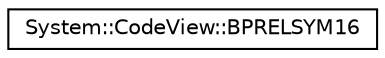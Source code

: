 digraph G
{
  edge [fontname="Helvetica",fontsize="10",labelfontname="Helvetica",labelfontsize="10"];
  node [fontname="Helvetica",fontsize="10",shape=record];
  rankdir="LR";
  Node1 [label="System::CodeView::BPRELSYM16",height=0.2,width=0.4,color="black", fillcolor="white", style="filled",URL="$struct_system_1_1_code_view_1_1_b_p_r_e_l_s_y_m16.html"];
}
